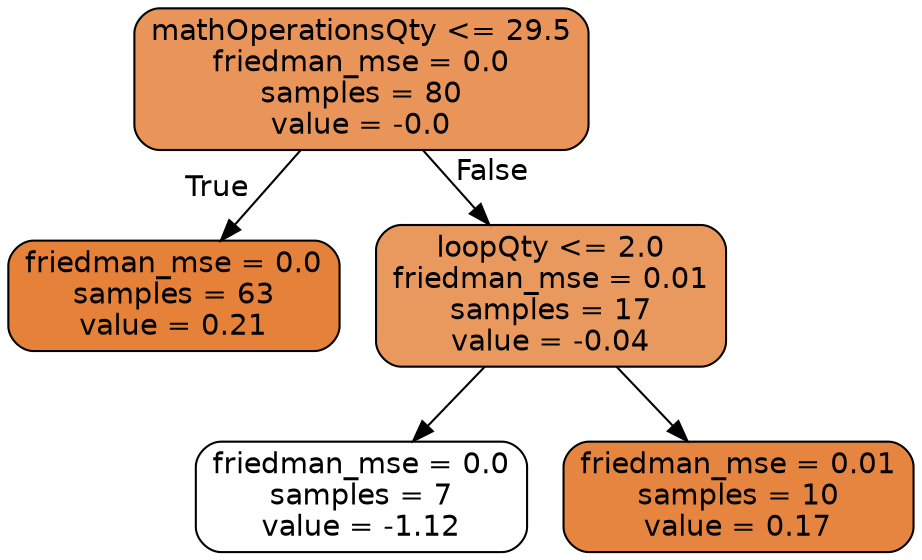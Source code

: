 digraph Tree {
node [shape=box, style="filled, rounded", color="black", fontname="helvetica"] ;
edge [fontname="helvetica"] ;
0 [label="mathOperationsQty <= 29.5\nfriedman_mse = 0.0\nsamples = 80\nvalue = -0.0", fillcolor="#e99559"] ;
1 [label="friedman_mse = 0.0\nsamples = 63\nvalue = 0.21", fillcolor="#e58139"] ;
0 -> 1 [labeldistance=2.5, labelangle=45, headlabel="True"] ;
2 [label="loopQty <= 2.0\nfriedman_mse = 0.01\nsamples = 17\nvalue = -0.04", fillcolor="#ea995e"] ;
0 -> 2 [labeldistance=2.5, labelangle=-45, headlabel="False"] ;
3 [label="friedman_mse = 0.0\nsamples = 7\nvalue = -1.12", fillcolor="#ffffff"] ;
2 -> 3 ;
4 [label="friedman_mse = 0.01\nsamples = 10\nvalue = 0.17", fillcolor="#e68540"] ;
2 -> 4 ;
}